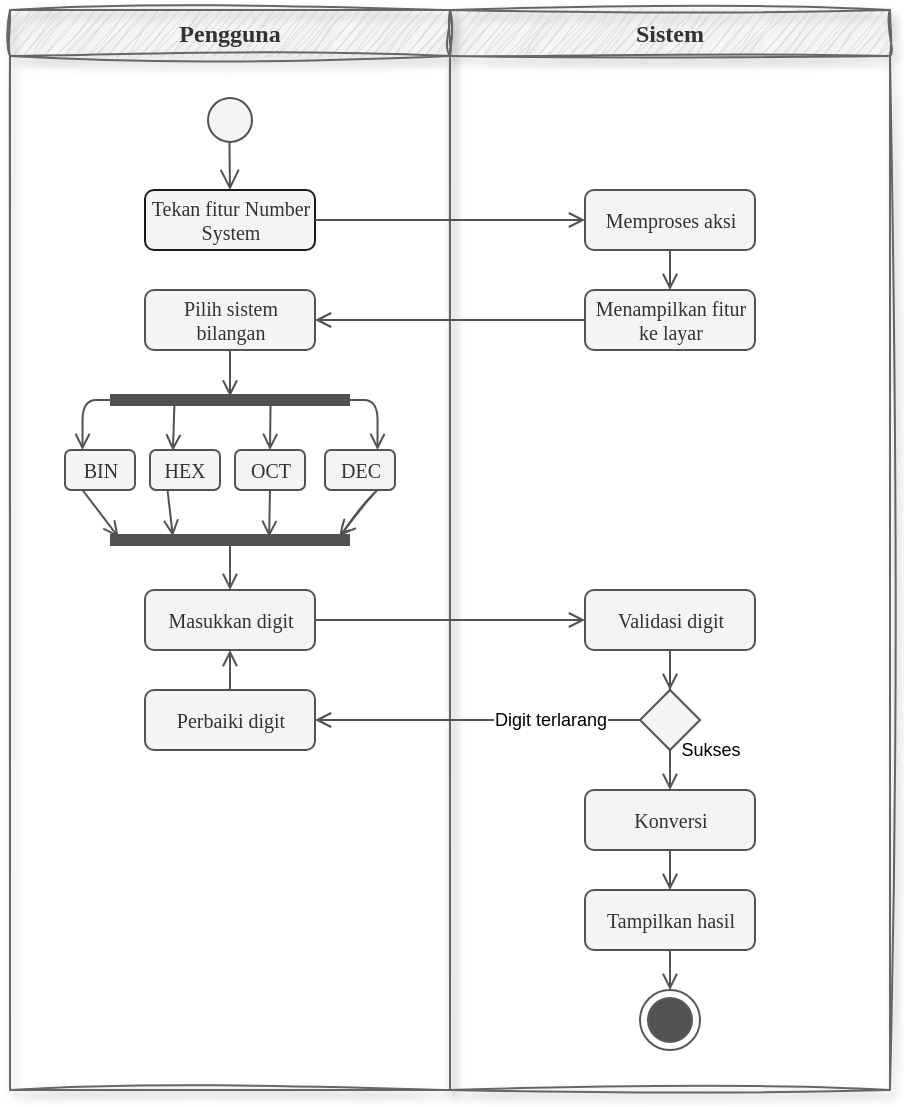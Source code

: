 <mxfile version="21.1.8" type="github">
  <diagram name="Page-1" id="gxgtcxNLYeDesxnoaaCQ">
    <mxGraphModel dx="794" dy="477" grid="1" gridSize="10" guides="1" tooltips="1" connect="1" arrows="1" fold="1" page="1" pageScale="1" pageWidth="850" pageHeight="1100" math="0" shadow="0">
      <root>
        <mxCell id="0" />
        <mxCell id="1" parent="0" />
        <mxCell id="OTdUzc-hgWmlbelIjcGi-17" value="Pengguna" style="swimlane;whiteSpace=wrap;html=1;fontFamily=Ubuntu;fontSource=https%3A%2F%2Ffonts.googleapis.com%2Fcss%3Ffamily%3DUbuntu;rounded=0;swimlaneFillColor=none;glass=0;shadow=1;sketch=1;curveFitting=1;jiggle=2;fillColor=#D6D6D6;fontColor=#333333;strokeColor=#666666;" parent="1" vertex="1">
          <mxGeometry x="180" y="120" width="220" height="540" as="geometry" />
        </mxCell>
        <mxCell id="OTdUzc-hgWmlbelIjcGi-21" value="" style="ellipse;html=1;shape=startState;fillColor=#f4f4f4;strokeColor=#535353;strokeWidth=1;fillStyle=auto;fontColor=#595959;" parent="OTdUzc-hgWmlbelIjcGi-17" vertex="1">
          <mxGeometry x="95" y="40" width="30" height="30" as="geometry" />
        </mxCell>
        <mxCell id="OTdUzc-hgWmlbelIjcGi-22" value="" style="html=1;verticalAlign=bottom;endArrow=open;endSize=8;strokeColor=#525252;rounded=0;strokeWidth=1;fillColor=#eeeeee;exitX=0.491;exitY=0.867;exitDx=0;exitDy=0;exitPerimeter=0;entryX=0.5;entryY=0;entryDx=0;entryDy=0;fontColor=#333333;" parent="OTdUzc-hgWmlbelIjcGi-17" source="OTdUzc-hgWmlbelIjcGi-21" target="OTdUzc-hgWmlbelIjcGi-28" edge="1">
          <mxGeometry relative="1" as="geometry">
            <mxPoint x="100" y="90" as="targetPoint" />
          </mxGeometry>
        </mxCell>
        <mxCell id="OTdUzc-hgWmlbelIjcGi-28" value="Tekan fitur Number System" style="rounded=1;whiteSpace=wrap;html=1;fillColor=#f4f4f4;strokeColor=#1A1A1A;fontFamily=Ubuntu;fontSource=https%3A%2F%2Ffonts.googleapis.com%2Fcss%3Ffamily%3DUbuntu;fontSize=10;fontColor=#333333;" parent="OTdUzc-hgWmlbelIjcGi-17" vertex="1">
          <mxGeometry x="67.5" y="90" width="85" height="30" as="geometry" />
        </mxCell>
        <mxCell id="xuZ7jMynsqWQr9bxvYIn-7" style="rounded=0;orthogonalLoop=1;jettySize=auto;html=1;entryX=0.5;entryY=0.326;entryDx=0;entryDy=0;entryPerimeter=0;endArrow=open;endFill=0;fontColor=#333333;strokeColor=#525252;" edge="1" parent="OTdUzc-hgWmlbelIjcGi-17" source="xuZ7jMynsqWQr9bxvYIn-1" target="xuZ7jMynsqWQr9bxvYIn-5">
          <mxGeometry relative="1" as="geometry">
            <mxPoint x="110" y="240" as="targetPoint" />
          </mxGeometry>
        </mxCell>
        <mxCell id="xuZ7jMynsqWQr9bxvYIn-1" value="Pilih sistem bilangan" style="rounded=1;whiteSpace=wrap;html=1;fontSize=10;fontFamily=Ubuntu;fillColor=#f4f4f4;strokeColor=#535353;fontColor=#333333;fontSource=https%3A%2F%2Ffonts.googleapis.com%2Fcss%3Ffamily%3DUbuntu;" vertex="1" parent="OTdUzc-hgWmlbelIjcGi-17">
          <mxGeometry x="67.5" y="140" width="85" height="30" as="geometry" />
        </mxCell>
        <mxCell id="xuZ7jMynsqWQr9bxvYIn-75" style="rounded=0;orthogonalLoop=1;jettySize=auto;html=1;exitX=0.269;exitY=0.567;exitDx=0;exitDy=0;exitPerimeter=0;entryX=0.327;entryY=0.017;entryDx=0;entryDy=0;entryPerimeter=0;endArrow=open;endFill=0;fontColor=#333333;strokeColor=#525252;" edge="1" parent="OTdUzc-hgWmlbelIjcGi-17" source="xuZ7jMynsqWQr9bxvYIn-5" target="xuZ7jMynsqWQr9bxvYIn-20">
          <mxGeometry relative="1" as="geometry">
            <mxPoint x="80" y="230" as="targetPoint" />
          </mxGeometry>
        </mxCell>
        <mxCell id="xuZ7jMynsqWQr9bxvYIn-76" style="rounded=0;orthogonalLoop=1;jettySize=auto;html=1;entryX=0.5;entryY=0;entryDx=0;entryDy=0;exitX=0.669;exitY=0.633;exitDx=0;exitDy=0;exitPerimeter=0;endArrow=open;endFill=0;fontColor=#333333;strokeColor=#525252;" edge="1" parent="OTdUzc-hgWmlbelIjcGi-17" source="xuZ7jMynsqWQr9bxvYIn-5" target="xuZ7jMynsqWQr9bxvYIn-12">
          <mxGeometry relative="1" as="geometry">
            <mxPoint x="140" y="200" as="sourcePoint" />
          </mxGeometry>
        </mxCell>
        <mxCell id="xuZ7jMynsqWQr9bxvYIn-77" style="edgeStyle=orthogonalEdgeStyle;rounded=1;orthogonalLoop=1;jettySize=auto;html=1;exitX=1;exitY=0.5;exitDx=0;exitDy=0;exitPerimeter=0;entryX=0.75;entryY=0;entryDx=0;entryDy=0;endArrow=open;endFill=0;fontColor=#333333;strokeColor=#525252;" edge="1" parent="OTdUzc-hgWmlbelIjcGi-17" source="xuZ7jMynsqWQr9bxvYIn-5" target="xuZ7jMynsqWQr9bxvYIn-13">
          <mxGeometry relative="1" as="geometry" />
        </mxCell>
        <mxCell id="xuZ7jMynsqWQr9bxvYIn-79" style="edgeStyle=orthogonalEdgeStyle;rounded=1;orthogonalLoop=1;jettySize=auto;html=1;exitX=0;exitY=0.5;exitDx=0;exitDy=0;exitPerimeter=0;entryX=0.25;entryY=0;entryDx=0;entryDy=0;endArrow=open;endFill=0;jumpSize=6;fontColor=#333333;strokeColor=#525252;" edge="1" parent="OTdUzc-hgWmlbelIjcGi-17" source="xuZ7jMynsqWQr9bxvYIn-5" target="xuZ7jMynsqWQr9bxvYIn-11">
          <mxGeometry relative="1" as="geometry" />
        </mxCell>
        <mxCell id="xuZ7jMynsqWQr9bxvYIn-5" value="" style="shape=line;html=1;strokeWidth=6;strokeColor=#525252;" vertex="1" parent="OTdUzc-hgWmlbelIjcGi-17">
          <mxGeometry x="50" y="190" width="120" height="10" as="geometry" />
        </mxCell>
        <mxCell id="xuZ7jMynsqWQr9bxvYIn-87" style="rounded=0;orthogonalLoop=1;jettySize=auto;html=1;exitX=0.25;exitY=1;exitDx=0;exitDy=0;entryX=0.036;entryY=0.367;entryDx=0;entryDy=0;entryPerimeter=0;endArrow=open;endFill=0;strokeColor=#525252;" edge="1" parent="OTdUzc-hgWmlbelIjcGi-17" source="xuZ7jMynsqWQr9bxvYIn-11" target="xuZ7jMynsqWQr9bxvYIn-80">
          <mxGeometry relative="1" as="geometry" />
        </mxCell>
        <mxCell id="xuZ7jMynsqWQr9bxvYIn-11" value="BIN" style="rounded=1;whiteSpace=wrap;html=1;fontSize=10;fontFamily=Ubuntu;fillColor=#f4f4f4;strokeColor=#535353;fontColor=#333333;fontSource=https%3A%2F%2Ffonts.googleapis.com%2Fcss%3Ffamily%3DUbuntu;" vertex="1" parent="OTdUzc-hgWmlbelIjcGi-17">
          <mxGeometry x="27.5" y="220" width="35" height="20" as="geometry" />
        </mxCell>
        <mxCell id="xuZ7jMynsqWQr9bxvYIn-85" style="rounded=0;orthogonalLoop=1;jettySize=auto;html=1;exitX=0.5;exitY=1;exitDx=0;exitDy=0;entryX=0.663;entryY=0.348;entryDx=0;entryDy=0;entryPerimeter=0;endArrow=open;endFill=0;strokeColor=#525252;" edge="1" parent="OTdUzc-hgWmlbelIjcGi-17" source="xuZ7jMynsqWQr9bxvYIn-12" target="xuZ7jMynsqWQr9bxvYIn-80">
          <mxGeometry relative="1" as="geometry" />
        </mxCell>
        <mxCell id="xuZ7jMynsqWQr9bxvYIn-12" value="OCT" style="rounded=1;whiteSpace=wrap;html=1;fontSize=10;fontFamily=Ubuntu;fillColor=#f4f4f4;strokeColor=#535353;fontColor=#333333;fontSource=https%3A%2F%2Ffonts.googleapis.com%2Fcss%3Ffamily%3DUbuntu;" vertex="1" parent="OTdUzc-hgWmlbelIjcGi-17">
          <mxGeometry x="112.5" y="220" width="35" height="20" as="geometry" />
        </mxCell>
        <mxCell id="xuZ7jMynsqWQr9bxvYIn-86" style="rounded=0;orthogonalLoop=1;jettySize=auto;html=1;entryX=0.956;entryY=0.33;entryDx=0;entryDy=0;entryPerimeter=0;endArrow=open;endFill=0;exitX=0.75;exitY=1;exitDx=0;exitDy=0;sketch=1;curveFitting=1;jiggle=2;strokeColor=#525252;" edge="1" parent="OTdUzc-hgWmlbelIjcGi-17" source="xuZ7jMynsqWQr9bxvYIn-13" target="xuZ7jMynsqWQr9bxvYIn-80">
          <mxGeometry relative="1" as="geometry">
            <mxPoint x="165" y="240" as="sourcePoint" />
          </mxGeometry>
        </mxCell>
        <mxCell id="xuZ7jMynsqWQr9bxvYIn-13" value="DEC" style="rounded=1;whiteSpace=wrap;html=1;fontSize=10;fontFamily=Ubuntu;fillColor=#f4f4f4;strokeColor=#535353;fontColor=#333333;fontSource=https%3A%2F%2Ffonts.googleapis.com%2Fcss%3Ffamily%3DUbuntu;" vertex="1" parent="OTdUzc-hgWmlbelIjcGi-17">
          <mxGeometry x="157.5" y="220" width="35" height="20" as="geometry" />
        </mxCell>
        <mxCell id="xuZ7jMynsqWQr9bxvYIn-83" style="rounded=0;orthogonalLoop=1;jettySize=auto;html=1;entryX=0.262;entryY=0.311;entryDx=0;entryDy=0;entryPerimeter=0;exitX=0.25;exitY=1;exitDx=0;exitDy=0;endArrow=open;endFill=0;strokeColor=#525252;" edge="1" parent="OTdUzc-hgWmlbelIjcGi-17" source="xuZ7jMynsqWQr9bxvYIn-20" target="xuZ7jMynsqWQr9bxvYIn-80">
          <mxGeometry relative="1" as="geometry" />
        </mxCell>
        <mxCell id="xuZ7jMynsqWQr9bxvYIn-20" value="HEX" style="rounded=1;whiteSpace=wrap;html=1;fontSize=10;fontFamily=Ubuntu;fillColor=#f4f4f4;strokeColor=#535353;fontColor=#333333;fontSource=https%3A%2F%2Ffonts.googleapis.com%2Fcss%3Ffamily%3DUbuntu;" vertex="1" parent="OTdUzc-hgWmlbelIjcGi-17">
          <mxGeometry x="70" y="220" width="35" height="20" as="geometry" />
        </mxCell>
        <mxCell id="xuZ7jMynsqWQr9bxvYIn-91" style="rounded=0;orthogonalLoop=1;jettySize=auto;html=1;entryX=0.5;entryY=0;entryDx=0;entryDy=0;exitX=0.5;exitY=0.625;exitDx=0;exitDy=0;exitPerimeter=0;endArrow=open;endFill=0;strokeColor=#525252;" edge="1" parent="OTdUzc-hgWmlbelIjcGi-17" source="xuZ7jMynsqWQr9bxvYIn-80" target="xuZ7jMynsqWQr9bxvYIn-90">
          <mxGeometry relative="1" as="geometry" />
        </mxCell>
        <mxCell id="xuZ7jMynsqWQr9bxvYIn-80" value="" style="shape=line;html=1;strokeWidth=6;strokeColor=#525252;" vertex="1" parent="OTdUzc-hgWmlbelIjcGi-17">
          <mxGeometry x="50" y="260" width="120" height="10" as="geometry" />
        </mxCell>
        <mxCell id="xuZ7jMynsqWQr9bxvYIn-90" value="Masukkan digit" style="rounded=1;whiteSpace=wrap;html=1;fontSize=10;fontFamily=Ubuntu;fillColor=#f4f4f4;strokeColor=#535353;fontColor=#333333;fontSource=https%3A%2F%2Ffonts.googleapis.com%2Fcss%3Ffamily%3DUbuntu;" vertex="1" parent="OTdUzc-hgWmlbelIjcGi-17">
          <mxGeometry x="67.5" y="290" width="85" height="30" as="geometry" />
        </mxCell>
        <mxCell id="xuZ7jMynsqWQr9bxvYIn-101" style="edgeStyle=orthogonalEdgeStyle;rounded=0;orthogonalLoop=1;jettySize=auto;html=1;exitX=0.5;exitY=0;exitDx=0;exitDy=0;entryX=0.5;entryY=1;entryDx=0;entryDy=0;endArrow=open;endFill=0;strokeColor=#525252;" edge="1" parent="OTdUzc-hgWmlbelIjcGi-17" source="xuZ7jMynsqWQr9bxvYIn-99" target="xuZ7jMynsqWQr9bxvYIn-90">
          <mxGeometry relative="1" as="geometry" />
        </mxCell>
        <mxCell id="xuZ7jMynsqWQr9bxvYIn-99" value="Perbaiki digit" style="rounded=1;whiteSpace=wrap;html=1;fontSize=10;fontFamily=Ubuntu;fillColor=#f4f4f4;strokeColor=#535353;fontColor=#333333;fontSource=https%3A%2F%2Ffonts.googleapis.com%2Fcss%3Ffamily%3DUbuntu;" vertex="1" parent="OTdUzc-hgWmlbelIjcGi-17">
          <mxGeometry x="67.5" y="340" width="85" height="30" as="geometry" />
        </mxCell>
        <mxCell id="OTdUzc-hgWmlbelIjcGi-18" value="Sistem" style="swimlane;whiteSpace=wrap;html=1;fontFamily=Ubuntu;fontSource=https%3A%2F%2Ffonts.googleapis.com%2Fcss%3Ffamily%3DUbuntu;rounded=0;fillColor=#D6D6D6;fontColor=#333333;strokeColor=#666666;swimlaneFillColor=none;glass=0;shadow=1;swimlaneLine=1;sketch=1;curveFitting=1;jiggle=2;" parent="1" vertex="1">
          <mxGeometry x="400" y="120" width="220" height="540" as="geometry" />
        </mxCell>
        <mxCell id="OTdUzc-hgWmlbelIjcGi-37" value="" style="rounded=0;orthogonalLoop=1;jettySize=auto;html=1;endArrow=open;endFill=0;strokeColor=#525252;fontColor=#333333;" parent="OTdUzc-hgWmlbelIjcGi-18" source="OTdUzc-hgWmlbelIjcGi-34" target="OTdUzc-hgWmlbelIjcGi-36" edge="1">
          <mxGeometry relative="1" as="geometry" />
        </mxCell>
        <mxCell id="OTdUzc-hgWmlbelIjcGi-34" value="Memproses aksi" style="rounded=1;whiteSpace=wrap;html=1;fontSize=10;fontFamily=Ubuntu;fillColor=#f4f4f4;strokeColor=#535353;fontColor=#333333;fontSource=https%3A%2F%2Ffonts.googleapis.com%2Fcss%3Ffamily%3DUbuntu;" parent="OTdUzc-hgWmlbelIjcGi-18" vertex="1">
          <mxGeometry x="67.5" y="90" width="85" height="30" as="geometry" />
        </mxCell>
        <mxCell id="OTdUzc-hgWmlbelIjcGi-36" value="Menampilkan fitur ke layar" style="rounded=1;whiteSpace=wrap;html=1;fontSize=10;fontFamily=Ubuntu;fillColor=#f4f4f4;strokeColor=#535353;fontColor=#333333;fontSource=https%3A%2F%2Ffonts.googleapis.com%2Fcss%3Ffamily%3DUbuntu;" parent="OTdUzc-hgWmlbelIjcGi-18" vertex="1">
          <mxGeometry x="67.5" y="140" width="85" height="30" as="geometry" />
        </mxCell>
        <mxCell id="xuZ7jMynsqWQr9bxvYIn-98" value="" style="edgeStyle=orthogonalEdgeStyle;rounded=0;orthogonalLoop=1;jettySize=auto;html=1;endArrow=open;endFill=0;strokeColor=#525252;" edge="1" parent="OTdUzc-hgWmlbelIjcGi-18" source="xuZ7jMynsqWQr9bxvYIn-95" target="xuZ7jMynsqWQr9bxvYIn-97">
          <mxGeometry relative="1" as="geometry" />
        </mxCell>
        <mxCell id="xuZ7jMynsqWQr9bxvYIn-95" value="Validasi digit" style="rounded=1;whiteSpace=wrap;html=1;fontSize=10;fontFamily=Ubuntu;fillColor=#f4f4f4;strokeColor=#535353;fontColor=#333333;fontSource=https%3A%2F%2Ffonts.googleapis.com%2Fcss%3Ffamily%3DUbuntu;" vertex="1" parent="OTdUzc-hgWmlbelIjcGi-18">
          <mxGeometry x="67.5" y="290" width="85" height="30" as="geometry" />
        </mxCell>
        <mxCell id="xuZ7jMynsqWQr9bxvYIn-104" style="edgeStyle=orthogonalEdgeStyle;rounded=0;orthogonalLoop=1;jettySize=auto;html=1;exitX=0.5;exitY=1;exitDx=0;exitDy=0;entryX=0.5;entryY=0;entryDx=0;entryDy=0;endArrow=open;endFill=0;strokeColor=#525252;" edge="1" parent="OTdUzc-hgWmlbelIjcGi-18" source="xuZ7jMynsqWQr9bxvYIn-97" target="xuZ7jMynsqWQr9bxvYIn-103">
          <mxGeometry relative="1" as="geometry" />
        </mxCell>
        <mxCell id="xuZ7jMynsqWQr9bxvYIn-105" value="Sukses" style="edgeLabel;html=1;align=center;verticalAlign=middle;resizable=0;points=[];fontSize=9;" vertex="1" connectable="0" parent="xuZ7jMynsqWQr9bxvYIn-104">
          <mxGeometry x="-0.203" relative="1" as="geometry">
            <mxPoint x="20" y="-8" as="offset" />
          </mxGeometry>
        </mxCell>
        <mxCell id="xuZ7jMynsqWQr9bxvYIn-97" value="" style="rhombus;whiteSpace=wrap;html=1;fontSize=10;fontFamily=Ubuntu;fillColor=#f4f4f4;strokeColor=#535353;fontColor=#333333;rounded=0;fontSource=https%3A%2F%2Ffonts.googleapis.com%2Fcss%3Ffamily%3DUbuntu;" vertex="1" parent="OTdUzc-hgWmlbelIjcGi-18">
          <mxGeometry x="95" y="340" width="30" height="30" as="geometry" />
        </mxCell>
        <mxCell id="xuZ7jMynsqWQr9bxvYIn-107" style="edgeStyle=orthogonalEdgeStyle;rounded=0;orthogonalLoop=1;jettySize=auto;html=1;exitX=0.5;exitY=1;exitDx=0;exitDy=0;entryX=0.5;entryY=0;entryDx=0;entryDy=0;endArrow=open;endFill=0;strokeColor=#525252;" edge="1" parent="OTdUzc-hgWmlbelIjcGi-18" source="xuZ7jMynsqWQr9bxvYIn-103" target="xuZ7jMynsqWQr9bxvYIn-106">
          <mxGeometry relative="1" as="geometry" />
        </mxCell>
        <mxCell id="xuZ7jMynsqWQr9bxvYIn-103" value="Konversi" style="rounded=1;whiteSpace=wrap;html=1;fontSize=10;fontFamily=Ubuntu;fillColor=#f4f4f4;strokeColor=#535353;fontColor=#333333;fontSource=https%3A%2F%2Ffonts.googleapis.com%2Fcss%3Ffamily%3DUbuntu;" vertex="1" parent="OTdUzc-hgWmlbelIjcGi-18">
          <mxGeometry x="67.5" y="390" width="85" height="30" as="geometry" />
        </mxCell>
        <mxCell id="xuZ7jMynsqWQr9bxvYIn-109" style="edgeStyle=orthogonalEdgeStyle;rounded=0;orthogonalLoop=1;jettySize=auto;html=1;exitX=0.5;exitY=1;exitDx=0;exitDy=0;entryX=0.5;entryY=0;entryDx=0;entryDy=0;endArrow=open;endFill=0;strokeColor=#525252;" edge="1" parent="OTdUzc-hgWmlbelIjcGi-18" source="xuZ7jMynsqWQr9bxvYIn-106" target="xuZ7jMynsqWQr9bxvYIn-108">
          <mxGeometry relative="1" as="geometry" />
        </mxCell>
        <mxCell id="xuZ7jMynsqWQr9bxvYIn-106" value="Tampilkan hasil" style="rounded=1;whiteSpace=wrap;html=1;fontSize=10;fontFamily=Ubuntu;fillColor=#f4f4f4;strokeColor=#535353;fontColor=#333333;fontSource=https%3A%2F%2Ffonts.googleapis.com%2Fcss%3Ffamily%3DUbuntu;" vertex="1" parent="OTdUzc-hgWmlbelIjcGi-18">
          <mxGeometry x="67.5" y="440" width="85" height="30" as="geometry" />
        </mxCell>
        <mxCell id="xuZ7jMynsqWQr9bxvYIn-108" value="" style="ellipse;html=1;shape=endState;fillColor=#525252;strokeColor=#595959;strokeWidth=1;" vertex="1" parent="OTdUzc-hgWmlbelIjcGi-18">
          <mxGeometry x="95" y="490" width="30" height="30" as="geometry" />
        </mxCell>
        <mxCell id="OTdUzc-hgWmlbelIjcGi-35" value="" style="edgeStyle=orthogonalEdgeStyle;rounded=0;orthogonalLoop=1;jettySize=auto;html=1;endArrow=open;endFill=0;strokeColor=#525252;fontColor=#333333;" parent="1" source="OTdUzc-hgWmlbelIjcGi-28" target="OTdUzc-hgWmlbelIjcGi-34" edge="1">
          <mxGeometry relative="1" as="geometry" />
        </mxCell>
        <mxCell id="xuZ7jMynsqWQr9bxvYIn-2" value="" style="edgeStyle=orthogonalEdgeStyle;rounded=0;orthogonalLoop=1;jettySize=auto;html=1;endArrow=open;endFill=0;fontColor=#333333;strokeColor=#525252;" edge="1" parent="1" source="OTdUzc-hgWmlbelIjcGi-36" target="xuZ7jMynsqWQr9bxvYIn-1">
          <mxGeometry relative="1" as="geometry" />
        </mxCell>
        <mxCell id="xuZ7jMynsqWQr9bxvYIn-96" style="edgeStyle=orthogonalEdgeStyle;rounded=0;orthogonalLoop=1;jettySize=auto;html=1;entryX=0;entryY=0.5;entryDx=0;entryDy=0;endArrow=open;endFill=0;strokeColor=#525252;" edge="1" parent="1" source="xuZ7jMynsqWQr9bxvYIn-90" target="xuZ7jMynsqWQr9bxvYIn-95">
          <mxGeometry relative="1" as="geometry" />
        </mxCell>
        <mxCell id="xuZ7jMynsqWQr9bxvYIn-100" style="edgeStyle=orthogonalEdgeStyle;rounded=0;orthogonalLoop=1;jettySize=auto;html=1;entryX=1;entryY=0.5;entryDx=0;entryDy=0;endArrow=open;endFill=0;strokeColor=#525252;" edge="1" parent="1" source="xuZ7jMynsqWQr9bxvYIn-97" target="xuZ7jMynsqWQr9bxvYIn-99">
          <mxGeometry relative="1" as="geometry" />
        </mxCell>
        <mxCell id="xuZ7jMynsqWQr9bxvYIn-102" value="Digit terlarang" style="edgeLabel;html=1;align=center;verticalAlign=middle;resizable=0;points=[];fontSize=9;" vertex="1" connectable="0" parent="xuZ7jMynsqWQr9bxvYIn-100">
          <mxGeometry x="-0.177" y="1" relative="1" as="geometry">
            <mxPoint x="22" y="-1" as="offset" />
          </mxGeometry>
        </mxCell>
      </root>
    </mxGraphModel>
  </diagram>
</mxfile>

